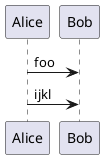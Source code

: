 {
  "sha1": "szd59xkseqsc5u6pdp28ojlt42xv13e",
  "insertion": {
    "when": "2024-06-04T17:28:45.624Z",
    "user": "plantuml@gmail.com"
  }
}
@startuml
'!preprocessorV2
!ijk	= "foo"
Alice -> Bob : ijk
Alice -> Bob : ijkl
@enduml
